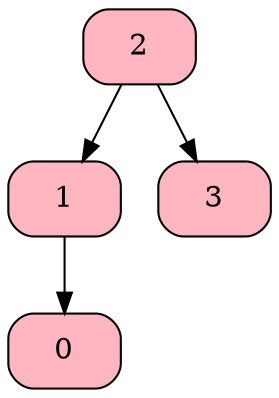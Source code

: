 digraph G {
node [shape = record];
"0x5af41b77b380"[shape = Mrecord, style = filled, fillcolor = lightpink label = "2"]
"0x5af41b77b2c0"[shape = Mrecord, style = filled, fillcolor = lightpink label = "1"]
"0x5af41b77b380" -> "0x5af41b77b2c0"
"0x5af41b77b3f0"[shape = Mrecord, style = filled, fillcolor = lightpink label = "0"]
"0x5af41b77b2c0" -> "0x5af41b77b3f0"
"0x5af41b77b320"[shape = Mrecord, style = filled, fillcolor = lightpink label = "3"]
"0x5af41b77b380" -> "0x5af41b77b320"
}